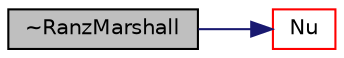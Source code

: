 digraph "~RanzMarshall"
{
  bgcolor="transparent";
  edge [fontname="Helvetica",fontsize="10",labelfontname="Helvetica",labelfontsize="10"];
  node [fontname="Helvetica",fontsize="10",shape=record];
  rankdir="LR";
  Node1 [label="~RanzMarshall",height=0.2,width=0.4,color="black", fillcolor="grey75", style="filled", fontcolor="black"];
  Node1 -> Node2 [color="midnightblue",fontsize="10",style="solid",fontname="Helvetica"];
  Node2 [label="Nu",height=0.2,width=0.4,color="red",URL="$a02124.html#ad5ec3287b55f856353b0381172c3d162",tooltip="Nusselt number. "];
}

